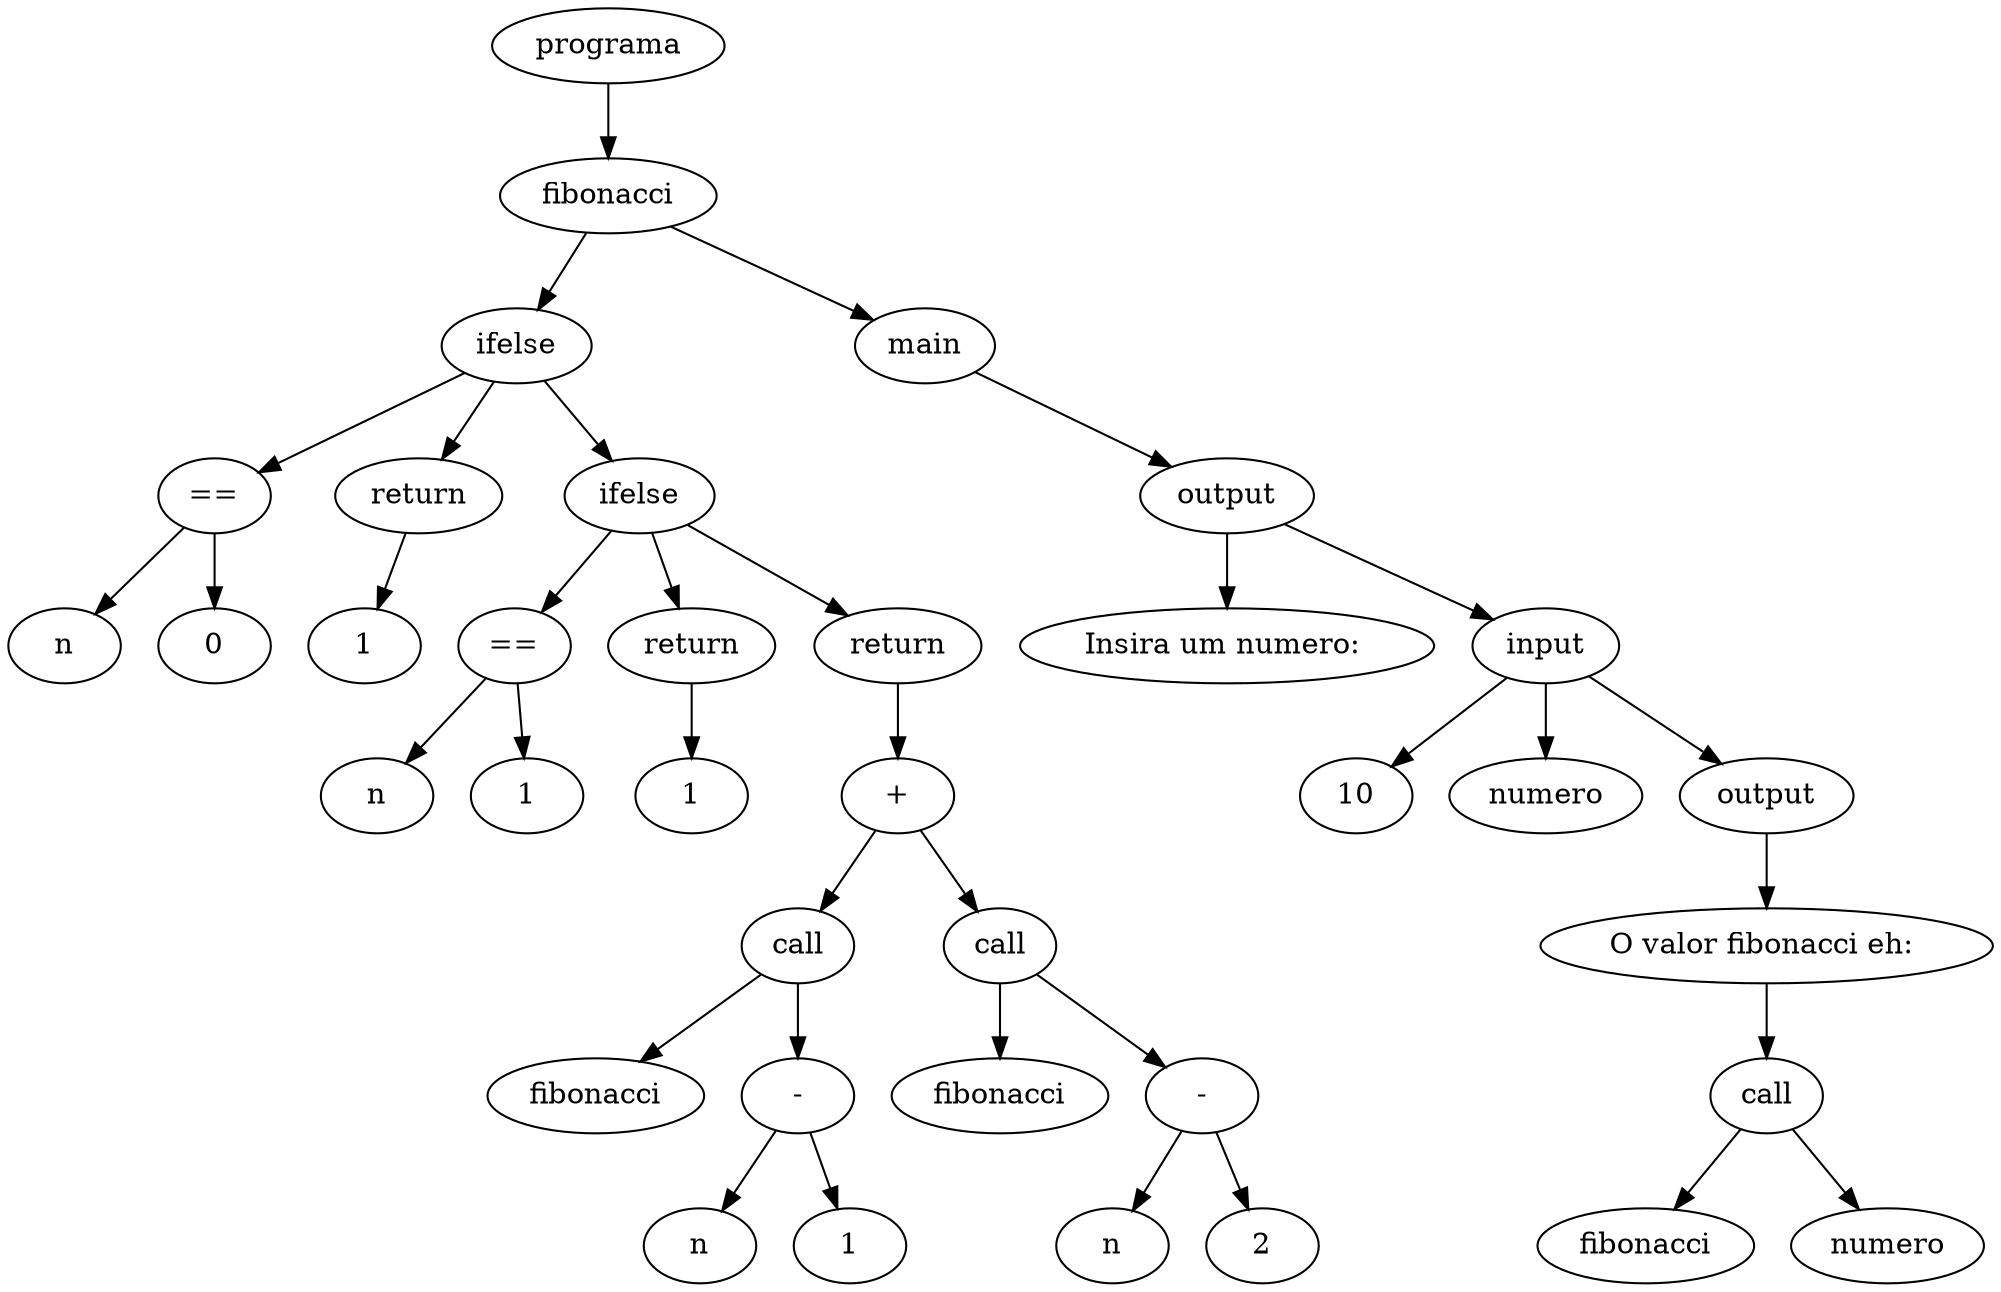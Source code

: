 digraph G {
node_0x1206340 [label="programa"]
node_0x1205c70 [label="fibonacci"]
node_0x12056e0 [label="ifelse"]
node_0x1205550 [label="=="]
node_0x1205090 [label="n"]
node_0x1205550 -> node_0x1205090
node_0x1205460 [label="0"]
node_0x1205550 -> node_0x1205460
node_0x12056e0 -> node_0x1205550
node_0x1205690 [label="return"]
node_0x12055a0 [label="1"]
node_0x1205690 -> node_0x12055a0
node_0x12056e0 -> node_0x1205690
node_0x1205860 [label="ifelse"]
node_0x1205790 [label="=="]
node_0x1205730 [label="n"]
node_0x1205790 -> node_0x1205730
node_0x1205760 [label="1"]
node_0x1205790 -> node_0x1205760
node_0x1205860 -> node_0x1205790
node_0x1205810 [label="return"]
node_0x12057e0 [label="1"]
node_0x1205810 -> node_0x12057e0
node_0x1205860 -> node_0x1205810
node_0x1205c20 [label="return"]
node_0x1205bd0 [label="+"]
node_0x1205990 [label="call"]
node_0x12058b0 [label="fibonacci"]
node_0x1205990 -> node_0x12058b0
node_0x1205940 [label="-"]
node_0x12058e0 [label="n"]
node_0x1205940 -> node_0x12058e0
node_0x1205910 [label="1"]
node_0x1205940 -> node_0x1205910
node_0x1205990 -> node_0x1205940
node_0x1205bd0 -> node_0x1205990
node_0x1205b80 [label="call"]
node_0x12059e0 [label="fibonacci"]
node_0x1205b80 -> node_0x12059e0
node_0x1205b30 [label="-"]
node_0x1205a10 [label="n"]
node_0x1205b30 -> node_0x1205a10
node_0x1205a40 [label="2"]
node_0x1205b30 -> node_0x1205a40
node_0x1205b80 -> node_0x1205b30
node_0x1205bd0 -> node_0x1205b80
node_0x1205c20 -> node_0x1205bd0
node_0x1205860 -> node_0x1205c20
node_0x12056e0 -> node_0x1205860
node_0x1205c70 -> node_0x12056e0
node_0x12062f0 [label="main"]
node_0x1205f50 [label="output"]
node_0x1205cc0 [label="Insira um numero: "]
node_0x1205f50 -> node_0x1205cc0
node_0x12060a0 [label="input"]
node_0x1205f80 [label="10"]
node_0x12060a0 -> node_0x1205f80
node_0x1206070 [label="numero"]
node_0x12060a0 -> node_0x1206070
node_0x12062a0 [label="output"]
node_0x12060f0 [label="O valor fibonacci eh: "]
node_0x1206250 [label="call"]
node_0x12061f0 [label="fibonacci"]
node_0x1206250 -> node_0x12061f0
node_0x1206220 [label="numero"]
node_0x1206250 -> node_0x1206220
node_0x12060f0 -> node_0x1206250
node_0x12062a0 -> node_0x12060f0
node_0x12060a0 -> node_0x12062a0
node_0x1205f50 -> node_0x12060a0
node_0x12062f0 -> node_0x1205f50
node_0x1205c70 -> node_0x12062f0
node_0x1206340 -> node_0x1205c70
}
